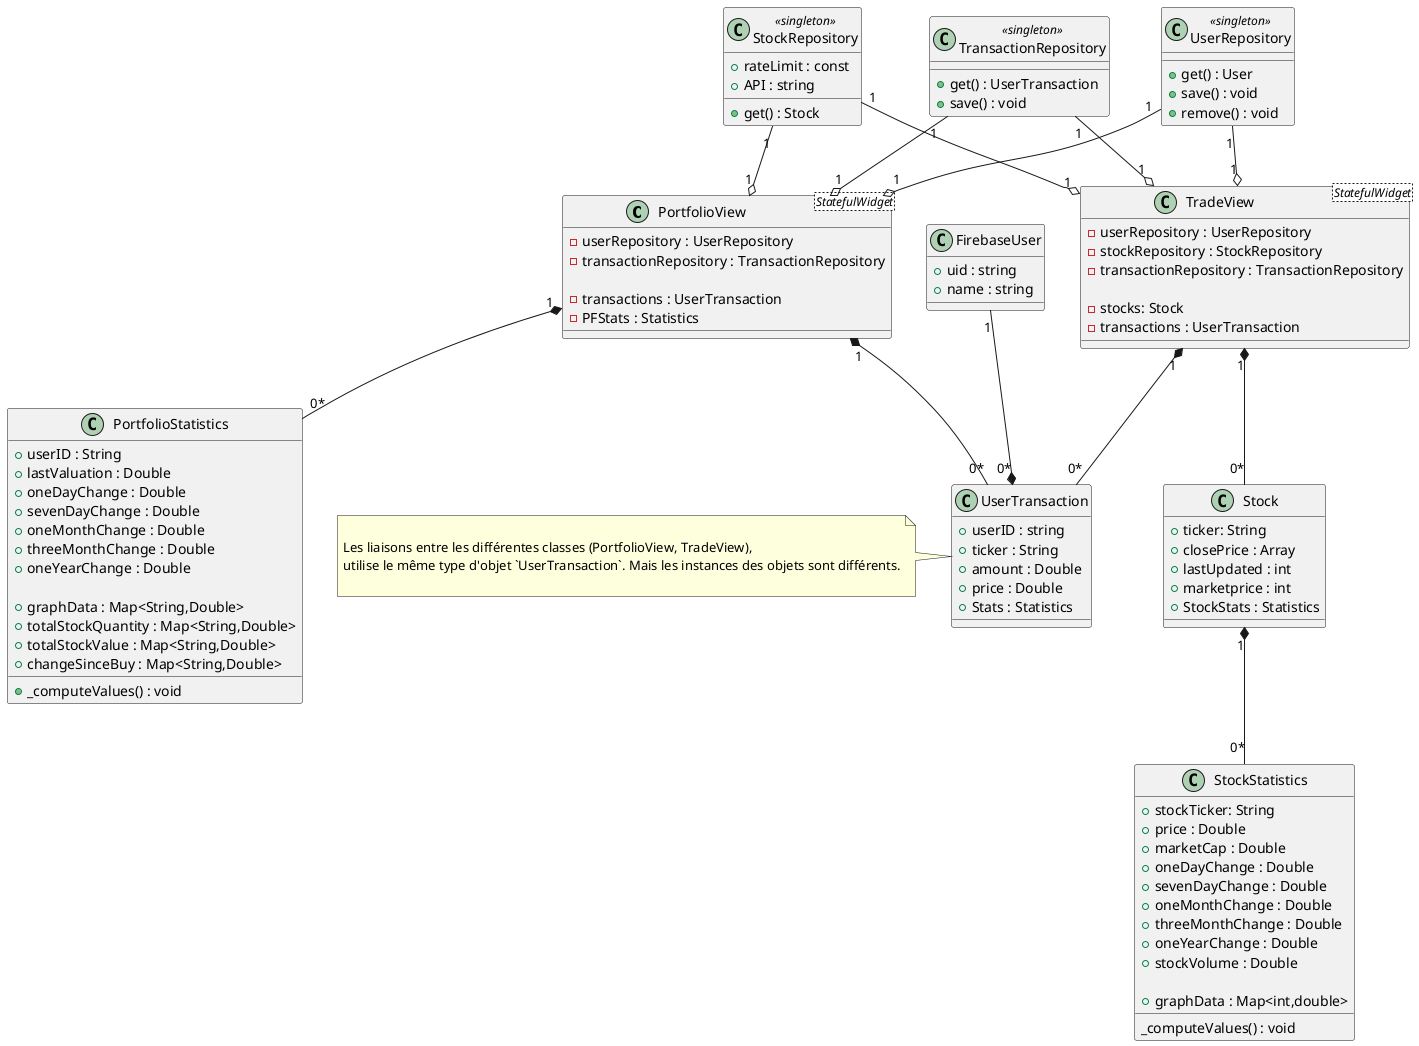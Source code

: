 @startuml "class Diagram"
' Views

class PortfolioView <StatefulWidget> {
    - userRepository : UserRepository
    - transactionRepository : TransactionRepository

    - transactions : UserTransaction
    - PFStats : Statistics
}

class TradeView <StatefulWidget>{
    - userRepository : UserRepository
    - stockRepository : StockRepository
    - transactionRepository : TransactionRepository

    - stocks: Stock
    - transactions : UserTransaction
}

' Helper
class StockStatistics {
  + stockTicker: String
  + price : Double
  + marketCap : Double
  + oneDayChange : Double
  + sevenDayChange : Double
  + oneMonthChange : Double
  + threeMonthChange : Double
  + oneYearChange : Double
  + stockVolume : Double

  + graphData : Map<int,double>

  _computeValues() : void
}

class PortfolioStatistics {
  + userID : String
  + lastValuation : Double
  + oneDayChange : Double
  + sevenDayChange : Double
  + oneMonthChange : Double
  + threeMonthChange : Double
  + oneYearChange : Double

  + graphData : Map<String,Double>
  + totalStockQuantity : Map<String,Double>
  + totalStockValue : Map<String,Double>
  + changeSinceBuy : Map<String,Double>

  + _computeValues() : void
}

' Model
class FirebaseUser{
    + uid : string
    + name : string
}

class UserTransaction {
    + userID : string
    + ticker : String 
    + amount : Double 
    + price : Double
    + Stats : Statistics
}

class Stock {
    + ticker: String
    + closePrice : Array
    + lastUpdated : int
    + marketprice : int
    + StockStats : Statistics
}

' Datas
class StockRepository <<singleton>>{
    + rateLimit : const
    + API : string
    + get() : Stock 
}

class TransactionRepository <<singleton>>{
    + get() : UserTransaction
    + save() : void
}

class UserRepository <<singleton>>{
    + get() : User
    + save() : void
    + remove() : void
}


' Views
TradeView "1" o--up  "1" UserRepository
TradeView "1" o--up  "1" TransactionRepository
TradeView "1" o--up  "1" StockRepository

TradeView "1" *-- "0*" Stock
TradeView "1" *-- "0*" UserTransaction

PortfolioView "1" o--up "1" UserRepository
PortfolioView "1" o--up  "1" TransactionRepository
PortfolioView "1" o--up  "1" StockRepository

PortfolioView "1" *-- "0*" PortfolioStatistics
PortfolioView "1" *-- "0*" UserTransaction


' Models
FirebaseUser"1" --* "0*" UserTransaction
Stock "1" *-- "0*" StockStatistics

note left of UserTransaction

    Les liaisons entre les différentes classes (PortfolioView, TradeView),
    utilise le même type d'objet `UserTransaction`. Mais les instances des objets sont différents.

end note

@enduml